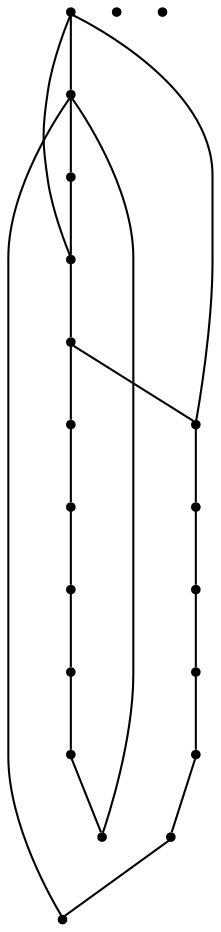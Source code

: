 graph {
  node [shape=point,comment="{\"directed\":false,\"doi\":\"10.1007/978-3-319-03841-4_24\",\"figure\":\"1\"}"]

  v0 [pos="1195.768192536841,1565.9126419635895"]
  v1 [pos="1195.7694650199887,1575.7363319586325"]
  v2 [pos="1153.529386937311,1310.4499008144667"]
  v3 [pos="1135.1423872002642,1572.3690563126438"]
  v4 [pos="1153.5306594204585,1294.0735231892572"]
  v5 [pos="1074.5195085749267,1561.7257080655936"]
  v6 [pos="1013.8968844462186,1546.6231391373744"]
  v7 [pos="1013.8952302181268,1558.5405504361875"]
  v8 [pos="953.2696793781794,1538.346816396354"]
  v9 [pos="953.2725424652614,1561.2701586693656"]
  v10 [pos="892.7384831636223,1523.3360695407414"]
  v11 [pos="892.7372106804747,1559.9991478748643"]
  v12 [pos="832.1114689680552,1522.3317497244338"]
  v13 [pos="832.1143956792946,1571.5510513666532"]
  v14 [pos="771.4885903427177,1522.0608618925057"]
  v15 [pos="771.4915170539571,1584.1989695699701"]
  v16 [pos="710.86571171738,1508.596083339671"]
  v17 [pos="710.8644392342326,1604.3938482062767"]
  v18 [pos="650.2430239645146,1499.5905254680047"]
  v19 [pos="650.2413697364228,1614.766435798785"]

  v0 -- v18 [id="-2",pos="1195.768192536841,1565.9126419635895 1195.7667928053788,1280.1559931426834 1195.7667928053788,1280.1559931426834 1195.7667928053788,1280.1559931426834 650.2401608774327,1280.1559931426834 650.2401608774327,1280.1559931426834 650.2401608774327,1280.1559931426834 650.2430239645146,1499.5905254680047 650.2430239645146,1499.5905254680047 650.2430239645146,1499.5905254680047"]
  v1 -- v0 [id="-3",pos="1195.7694650199887,1575.7363319586325 1195.768192536841,1565.9126419635895 1195.768192536841,1565.9126419635895 1195.768192536841,1565.9126419635895"]
  v1 -- v19 [id="-4",pos="1195.7694650199887,1575.7363319586325 1195.7667928053788,1637.0560531579483 1195.7667928053788,1637.0560531579483 1195.7667928053788,1637.0560531579483 650.2401608774327,1637.0560531579483 650.2401608774327,1637.0560531579483 650.2401608774327,1637.0560531579483 650.2413697364228,1614.766435798785 650.2413697364228,1614.766435798785 650.2413697364228,1614.766435798785"]
  v0 -- v5 [id="-9",pos="1195.768192536841,1565.9126419635895 1135.1439141800413,1565.365270494755 1135.1439141800413,1565.365270494755 1135.1439141800413,1565.365270494755 1074.5195085749267,1561.7257080655936 1074.5195085749267,1561.7257080655936 1074.5195085749267,1561.7257080655936"]
  v3 -- v1 [id="-10",pos="1135.1423872002642,1572.3690563126438 1195.7694650199887,1575.7363319586325 1195.7694650199887,1575.7363319586325 1195.7694650199887,1575.7363319586325"]
  v19 -- v18 [id="-12",pos="650.2413697364228,1614.766435798785 650.2430239645146,1499.5905254680047 650.2430239645146,1499.5905254680047 650.2430239645146,1499.5905254680047"]
  v5 -- v3 [id="-16",pos="1074.5195085749267,1561.7257080655936 1135.1423872002642,1572.3690563126438 1135.1423872002642,1572.3690563126438 1135.1423872002642,1572.3690563126438"]
  v6 -- v5 [id="-18",pos="1013.8968844462186,1546.6231391373744 1074.5195085749267,1561.7257080655936 1074.5195085749267,1561.7257080655936 1074.5195085749267,1561.7257080655936"]
  v7 -- v5 [id="-21",pos="1013.8952302181268,1558.5405504361875 1074.5195085749267,1561.7257080655936 1074.5195085749267,1561.7257080655936 1074.5195085749267,1561.7257080655936"]
  v19 -- v17 [id="-23",pos="650.2413697364228,1614.766435798785 710.8644392342326,1604.3938482062767 710.8644392342326,1604.3938482062767 710.8644392342326,1604.3938482062767"]
  v18 -- v16 [id="-24",pos="650.2430239645146,1499.5905254680047 710.86571171738,1508.596083339671 710.86571171738,1508.596083339671 710.86571171738,1508.596083339671"]
  v8 -- v6 [id="-25",pos="953.2696793781794,1538.346816396354 1013.8968844462186,1546.6231391373744 1013.8968844462186,1546.6231391373744 1013.8968844462186,1546.6231391373744"]
  v9 -- v7 [id="-27",pos="953.2725424652614,1561.2701586693656 1013.8952302181268,1558.5405504361875 1013.8952302181268,1558.5405504361875 1013.8952302181268,1558.5405504361875"]
  v10 -- v8 [id="-28",pos="892.7384831636223,1523.3360695407414 953.2696793781794,1538.346816396354 953.2696793781794,1538.346816396354 953.2696793781794,1538.346816396354"]
  v11 -- v9 [id="-30",pos="892.7372106804747,1559.9991478748643 953.2725424652614,1561.2701586693656 953.2725424652614,1561.2701586693656 953.2725424652614,1561.2701586693656"]
  v12 -- v10 [id="-31",pos="832.1114689680552,1522.3317497244338 892.7384831636223,1523.3360695407414 892.7384831636223,1523.3360695407414 892.7384831636223,1523.3360695407414"]
  v13 -- v11 [id="-33",pos="832.1143956792946,1571.5510513666532 892.7372106804747,1559.9991478748643 892.7372106804747,1559.9991478748643 892.7372106804747,1559.9991478748643"]
  v14 -- v12 [id="-34",pos="771.4885903427177,1522.0608618925057 832.1114689680552,1522.3317497244338 832.1114689680552,1522.3317497244338 832.1114689680552,1522.3317497244338"]
  v15 -- v13 [id="-36",pos="771.4915170539571,1584.1989695699701 832.1143956792946,1571.5510513666532 832.1143956792946,1571.5510513666532 832.1143956792946,1571.5510513666532"]
  v16 -- v14 [id="-37",pos="710.86571171738,1508.596083339671 771.4885903427177,1522.0608618925057 771.4885903427177,1522.0608618925057 771.4885903427177,1522.0608618925057"]
  v17 -- v15 [id="-38",pos="710.8644392342326,1604.3938482062767 771.4915170539571,1584.1989695699701 771.4915170539571,1584.1989695699701 771.4915170539571,1584.1989695699701"]
}